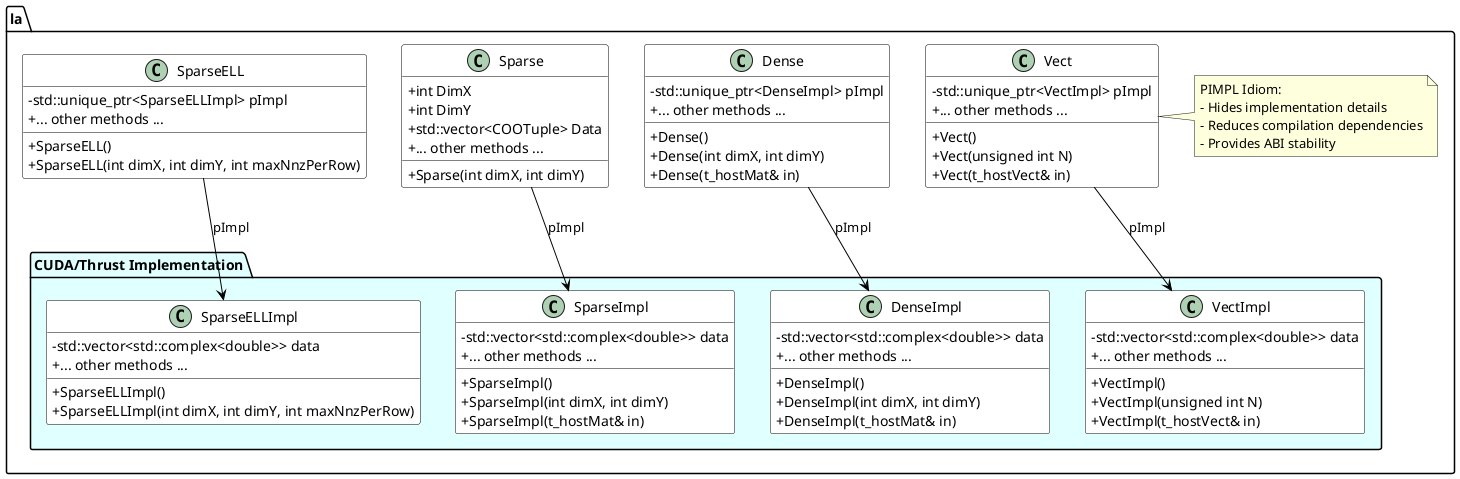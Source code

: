 @startuml Matrix Classes PIMPL Structure

' Style settings
skinparam classAttributeIconSize 0
skinparam class {
    BackgroundColor White
    ArrowColor Black
    BorderColor Black
}

package "la" {
    package "CUDA/Thrust Implementation" as cuda #LightCyan {
        ' Vect class (existing PIMPL)
        class VectImpl {
            - std::vector<std::complex<double>> data
            + VectImpl()
            + VectImpl(unsigned int N)
            + VectImpl(t_hostVect& in)
            + ... other methods ...
        }

        ' Dense class (existing PIMPL)
        class DenseImpl {
            - std::vector<std::complex<double>> data
            + DenseImpl()
            + DenseImpl(int dimX, int dimY)
            + DenseImpl(t_hostMat& in)
            + ... other methods ...
        }

        class SparseImpl {
            - std::vector<std::complex<double>> data
            + SparseImpl()
            + SparseImpl(int dimX, int dimY)
            + SparseImpl(t_hostMat& in)
            + ... other methods ...
        }

        ' SparseELL class (existing PIMPL)
        class SparseELLImpl {
            - std::vector<std::complex<double>> data
            + SparseELLImpl()
            + SparseELLImpl(int dimX, int dimY, int maxNnzPerRow)
            + ... other methods ...
        }
    }

    class Vect {
        - std::unique_ptr<VectImpl> pImpl
        + Vect()
        + Vect(unsigned int N)
        + Vect(t_hostVect& in)
        + ... other methods ...
    }

    Vect --> VectImpl : pImpl

    note right of Vect
      PIMPL Idiom:
      - Hides implementation details
      - Reduces compilation dependencies
      - Provides ABI stability
    end note

    class Dense {
        - std::unique_ptr<DenseImpl> pImpl
        + Dense()
        + Dense(int dimX, int dimY)
        + Dense(t_hostMat& in)
        + ... other methods ...
    }

    Dense --> DenseImpl : pImpl

    ' Sparse class (to be converted to PIMPL)
    class Sparse {
        + int DimX
        + int DimY
        + std::vector<COOTuple> Data
        + Sparse(int dimX, int dimY)
        + ... other methods ...
    }

    Sparse --> SparseImpl : pImpl

    class SparseELL {
        - std::unique_ptr<SparseELLImpl> pImpl
        + SparseELL()
        + SparseELL(int dimX, int dimY, int maxNnzPerRow)
        + ... other methods ...
    }

    SparseELL --> SparseELLImpl : pImpl
}

@enduml
